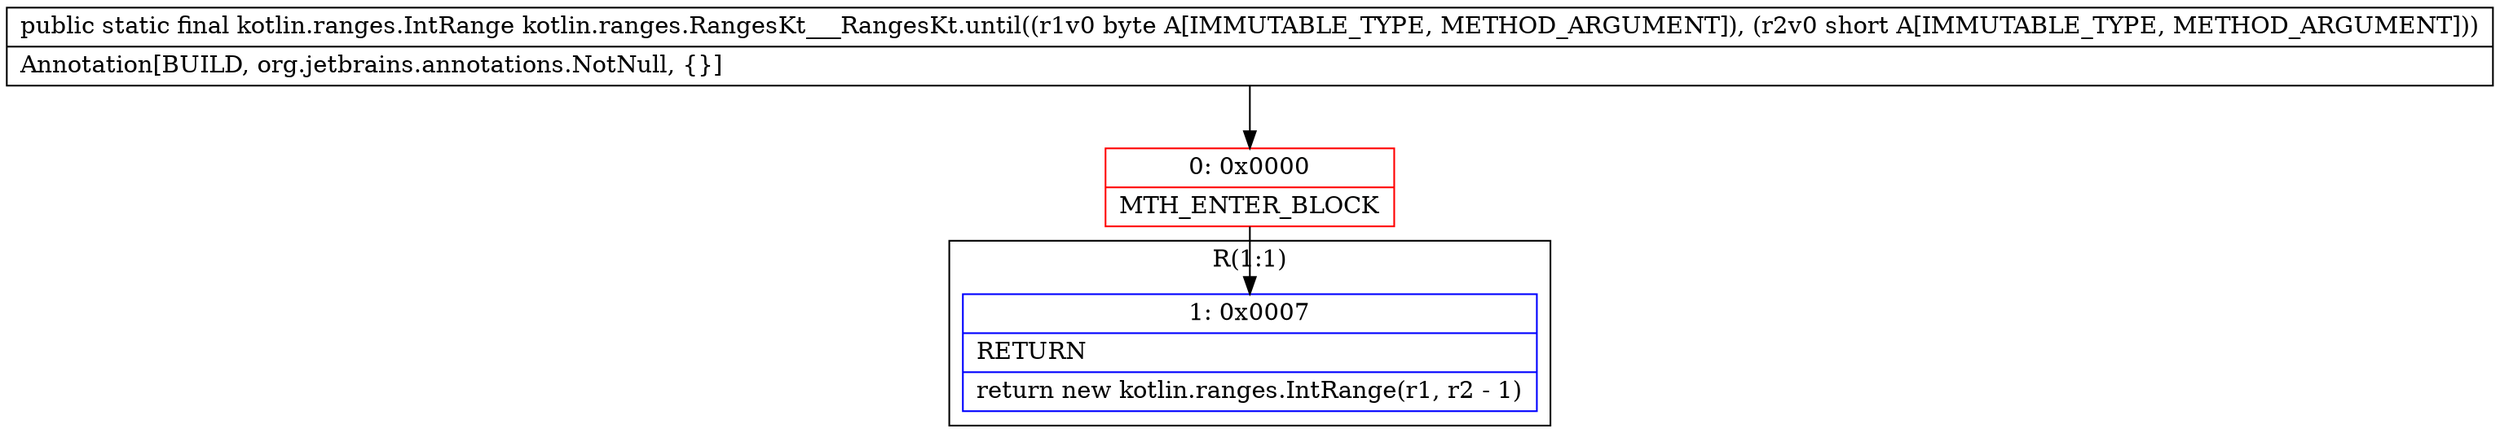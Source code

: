 digraph "CFG forkotlin.ranges.RangesKt___RangesKt.until(BS)Lkotlin\/ranges\/IntRange;" {
subgraph cluster_Region_1791436490 {
label = "R(1:1)";
node [shape=record,color=blue];
Node_1 [shape=record,label="{1\:\ 0x0007|RETURN\l|return new kotlin.ranges.IntRange(r1, r2 \- 1)\l}"];
}
Node_0 [shape=record,color=red,label="{0\:\ 0x0000|MTH_ENTER_BLOCK\l}"];
MethodNode[shape=record,label="{public static final kotlin.ranges.IntRange kotlin.ranges.RangesKt___RangesKt.until((r1v0 byte A[IMMUTABLE_TYPE, METHOD_ARGUMENT]), (r2v0 short A[IMMUTABLE_TYPE, METHOD_ARGUMENT]))  | Annotation[BUILD, org.jetbrains.annotations.NotNull, \{\}]\l}"];
MethodNode -> Node_0;
Node_0 -> Node_1;
}

